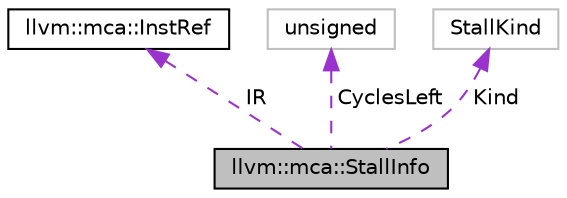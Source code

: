 digraph "llvm::mca::StallInfo"
{
 // LATEX_PDF_SIZE
  bgcolor="transparent";
  edge [fontname="Helvetica",fontsize="10",labelfontname="Helvetica",labelfontsize="10"];
  node [fontname="Helvetica",fontsize="10",shape=record];
  Node1 [label="llvm::mca::StallInfo",height=0.2,width=0.4,color="black", fillcolor="grey75", style="filled", fontcolor="black",tooltip=" "];
  Node2 -> Node1 [dir="back",color="darkorchid3",fontsize="10",style="dashed",label=" IR" ,fontname="Helvetica"];
  Node2 [label="llvm::mca::InstRef",height=0.2,width=0.4,color="black",URL="$classllvm_1_1mca_1_1InstRef.html",tooltip="An InstRef contains both a SourceMgr index and Instruction pair."];
  Node3 -> Node1 [dir="back",color="darkorchid3",fontsize="10",style="dashed",label=" CyclesLeft" ,fontname="Helvetica"];
  Node3 [label="unsigned",height=0.2,width=0.4,color="grey75",tooltip=" "];
  Node4 -> Node1 [dir="back",color="darkorchid3",fontsize="10",style="dashed",label=" Kind" ,fontname="Helvetica"];
  Node4 [label="StallKind",height=0.2,width=0.4,color="grey75",tooltip=" "];
}
